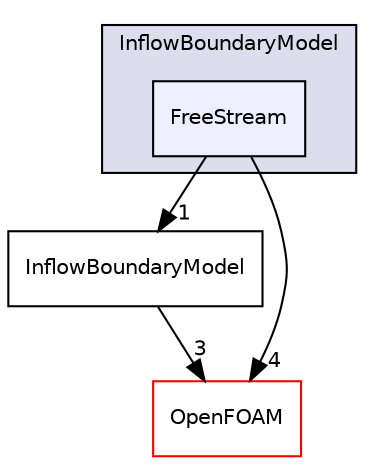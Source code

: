 digraph "src/lagrangian/DSMC/submodels/InflowBoundaryModel/FreeStream" {
  bgcolor=transparent;
  compound=true
  node [ fontsize="10", fontname="Helvetica"];
  edge [ labelfontsize="10", labelfontname="Helvetica"];
  subgraph clusterdir_2033f01dbb0ef26f5fa09669b575622a {
    graph [ bgcolor="#ddddee", pencolor="black", label="InflowBoundaryModel" fontname="Helvetica", fontsize="10", URL="dir_2033f01dbb0ef26f5fa09669b575622a.html"]
  dir_da1ce1b79b2f09b0bab3d00d11ff938e [shape=box, label="FreeStream", style="filled", fillcolor="#eeeeff", pencolor="black", URL="dir_da1ce1b79b2f09b0bab3d00d11ff938e.html"];
  }
  dir_c263f970eee0173231f5c7eabb3f89f3 [shape=box label="InflowBoundaryModel" URL="dir_c263f970eee0173231f5c7eabb3f89f3.html"];
  dir_c5473ff19b20e6ec4dfe5c310b3778a8 [shape=box label="OpenFOAM" color="red" URL="dir_c5473ff19b20e6ec4dfe5c310b3778a8.html"];
  dir_c263f970eee0173231f5c7eabb3f89f3->dir_c5473ff19b20e6ec4dfe5c310b3778a8 [headlabel="3", labeldistance=1.5 headhref="dir_001423_001896.html"];
  dir_da1ce1b79b2f09b0bab3d00d11ff938e->dir_c263f970eee0173231f5c7eabb3f89f3 [headlabel="1", labeldistance=1.5 headhref="dir_001422_001423.html"];
  dir_da1ce1b79b2f09b0bab3d00d11ff938e->dir_c5473ff19b20e6ec4dfe5c310b3778a8 [headlabel="4", labeldistance=1.5 headhref="dir_001422_001896.html"];
}
